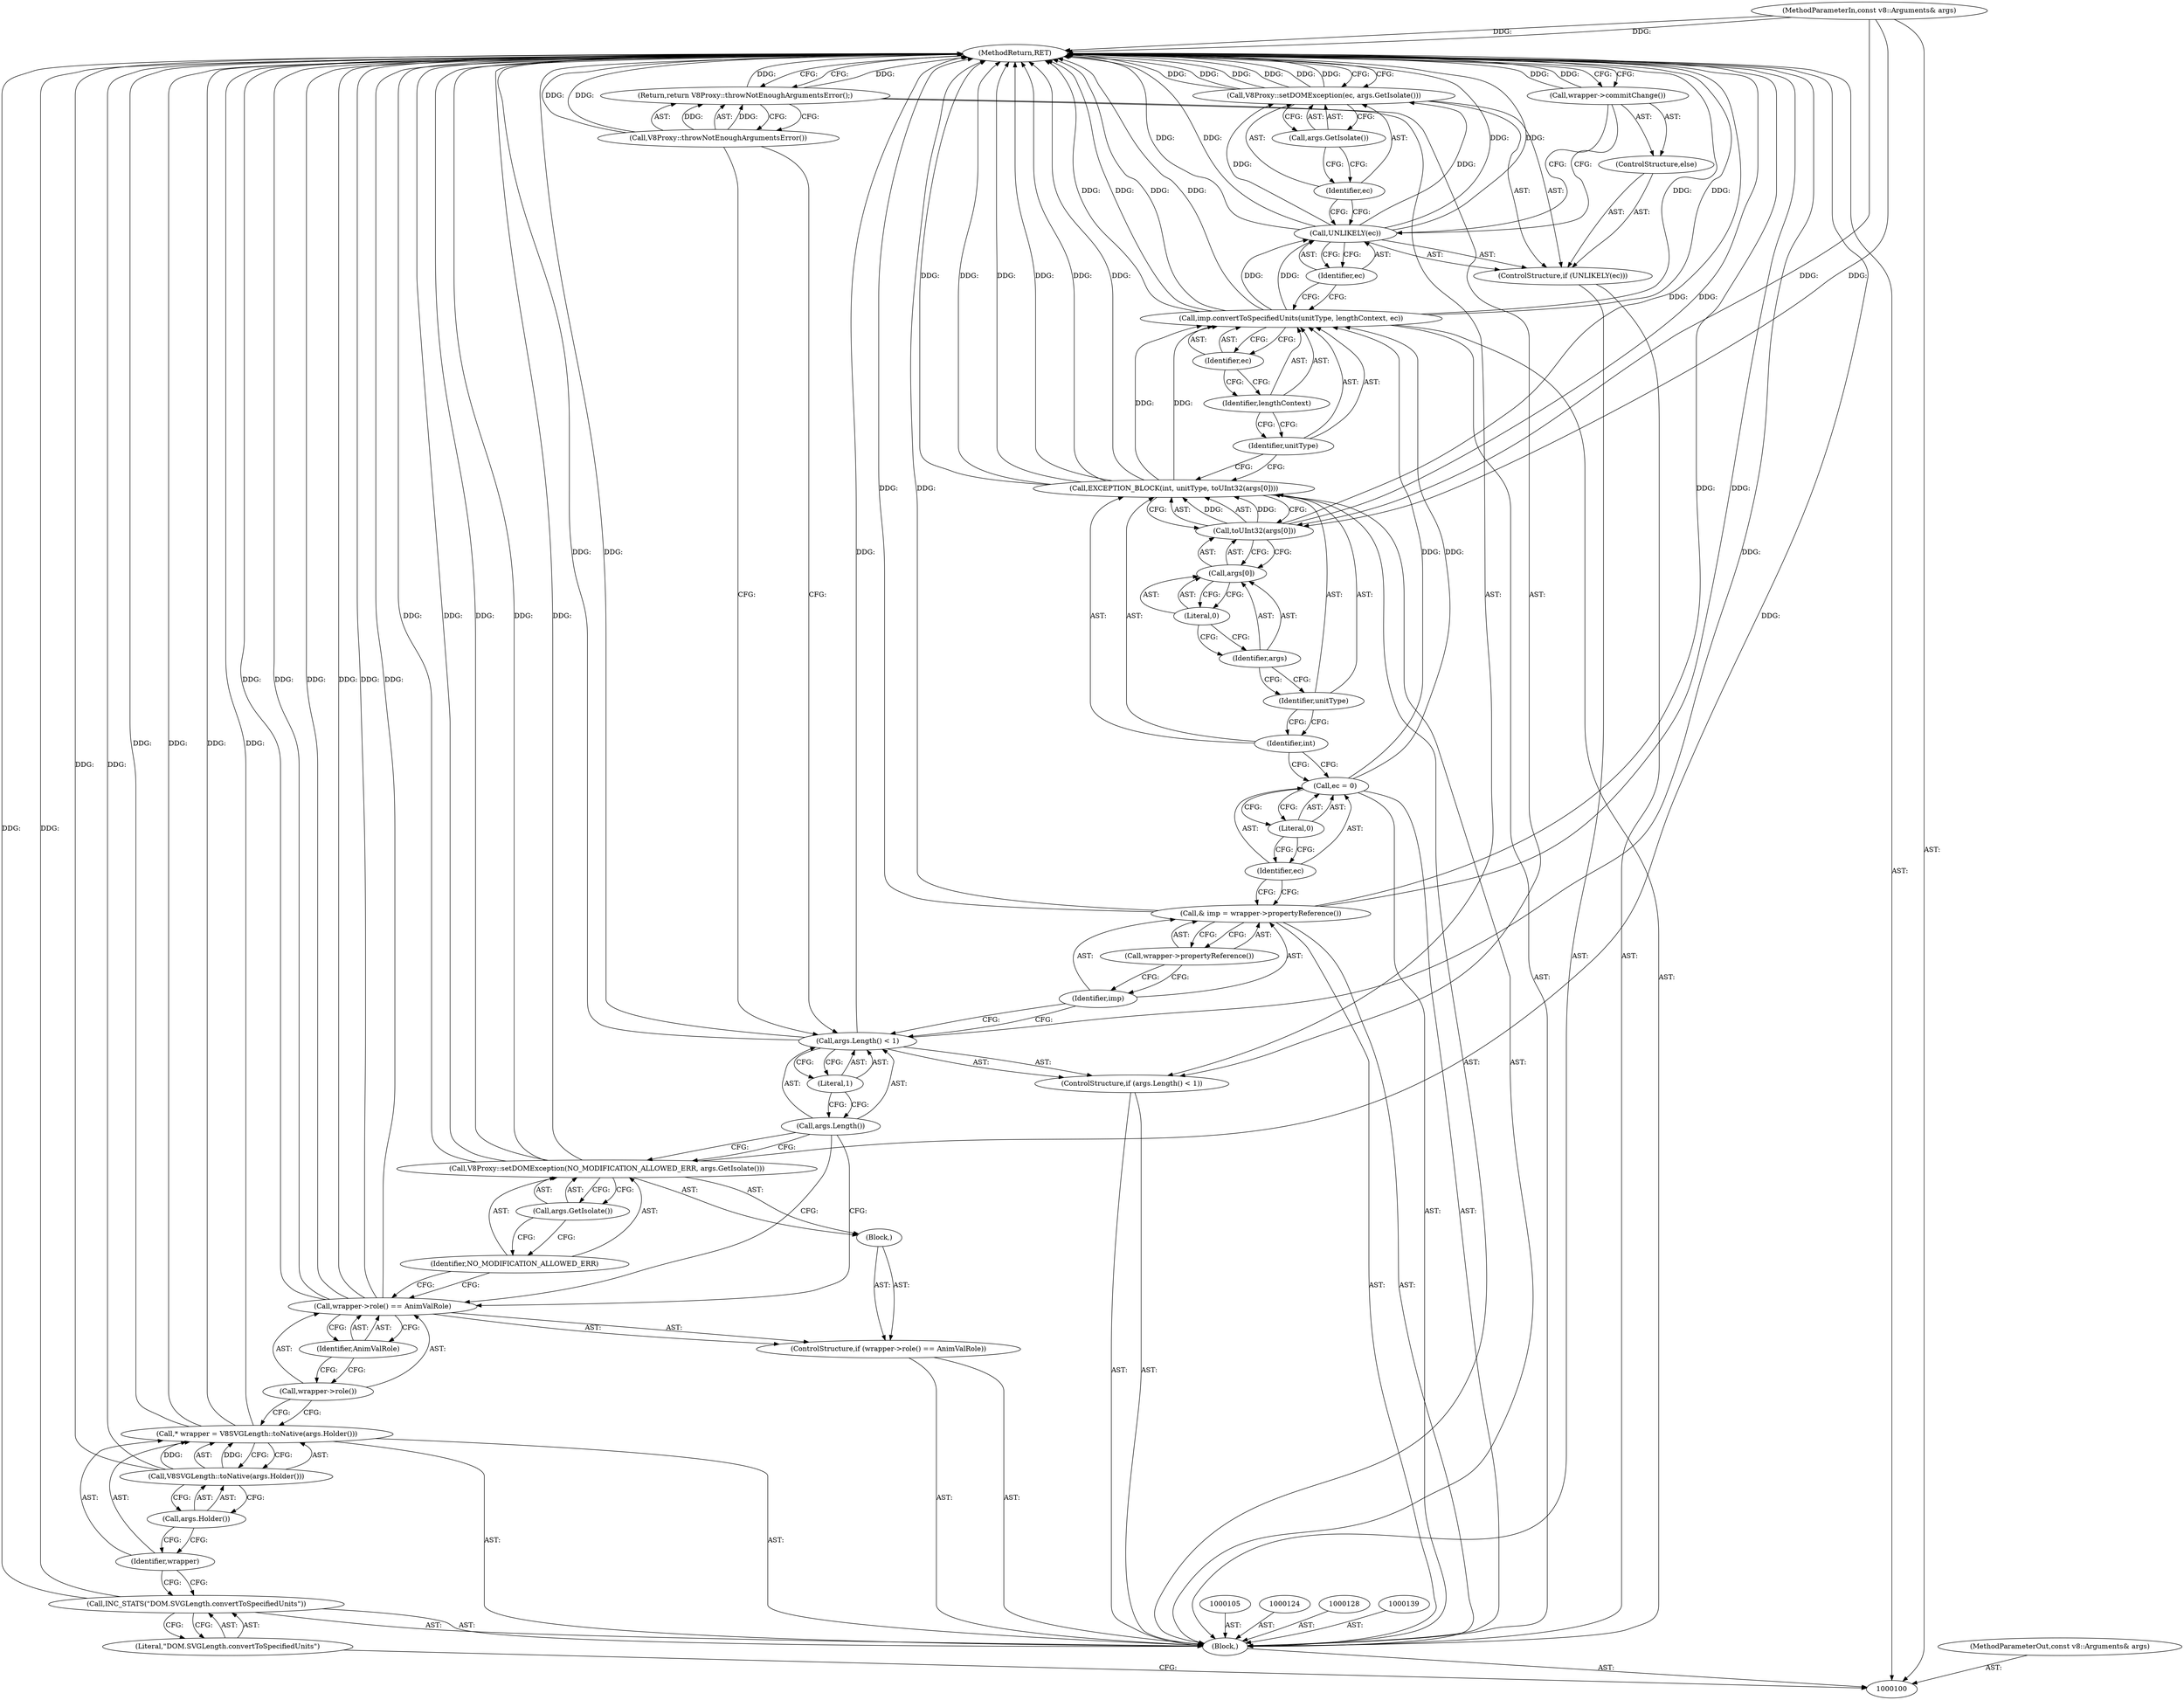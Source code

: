 digraph "1_Chrome_e9372a1bfd3588a80fcf49aa07321f0971dd6091_53" {
"1000152" [label="(MethodReturn,RET)"];
"1000101" [label="(MethodParameterIn,const v8::Arguments& args)"];
"1000237" [label="(MethodParameterOut,const v8::Arguments& args)"];
"1000121" [label="(Literal,1)"];
"1000118" [label="(ControlStructure,if (args.Length() < 1))"];
"1000119" [label="(Call,args.Length() < 1)"];
"1000120" [label="(Call,args.Length())"];
"1000123" [label="(Call,V8Proxy::throwNotEnoughArgumentsError())"];
"1000122" [label="(Return,return V8Proxy::throwNotEnoughArgumentsError();)"];
"1000125" [label="(Call,& imp = wrapper->propertyReference())"];
"1000126" [label="(Identifier,imp)"];
"1000127" [label="(Call,wrapper->propertyReference())"];
"1000129" [label="(Call,ec = 0)"];
"1000130" [label="(Identifier,ec)"];
"1000131" [label="(Literal,0)"];
"1000133" [label="(Identifier,int)"];
"1000134" [label="(Identifier,unitType)"];
"1000135" [label="(Call,toUInt32(args[0]))"];
"1000132" [label="(Call,EXCEPTION_BLOCK(int, unitType, toUInt32(args[0])))"];
"1000136" [label="(Call,args[0])"];
"1000137" [label="(Identifier,args)"];
"1000138" [label="(Literal,0)"];
"1000141" [label="(Identifier,unitType)"];
"1000140" [label="(Call,imp.convertToSpecifiedUnits(unitType, lengthContext, ec))"];
"1000142" [label="(Identifier,lengthContext)"];
"1000143" [label="(Identifier,ec)"];
"1000146" [label="(Identifier,ec)"];
"1000144" [label="(ControlStructure,if (UNLIKELY(ec)))"];
"1000145" [label="(Call,UNLIKELY(ec))"];
"1000148" [label="(Identifier,ec)"];
"1000149" [label="(Call,args.GetIsolate())"];
"1000147" [label="(Call,V8Proxy::setDOMException(ec, args.GetIsolate()))"];
"1000102" [label="(Block,)"];
"1000150" [label="(ControlStructure,else)"];
"1000151" [label="(Call,wrapper->commitChange())"];
"1000104" [label="(Literal,\"DOM.SVGLength.convertToSpecifiedUnits\")"];
"1000103" [label="(Call,INC_STATS(\"DOM.SVGLength.convertToSpecifiedUnits\"))"];
"1000106" [label="(Call,* wrapper = V8SVGLength::toNative(args.Holder()))"];
"1000107" [label="(Identifier,wrapper)"];
"1000108" [label="(Call,V8SVGLength::toNative(args.Holder()))"];
"1000109" [label="(Call,args.Holder())"];
"1000113" [label="(Identifier,AnimValRole)"];
"1000110" [label="(ControlStructure,if (wrapper->role() == AnimValRole))"];
"1000114" [label="(Block,)"];
"1000111" [label="(Call,wrapper->role() == AnimValRole)"];
"1000112" [label="(Call,wrapper->role())"];
"1000116" [label="(Identifier,NO_MODIFICATION_ALLOWED_ERR)"];
"1000117" [label="(Call,args.GetIsolate())"];
"1000115" [label="(Call,V8Proxy::setDOMException(NO_MODIFICATION_ALLOWED_ERR, args.GetIsolate()))"];
"1000152" -> "1000100"  [label="AST: "];
"1000152" -> "1000122"  [label="CFG: "];
"1000152" -> "1000147"  [label="CFG: "];
"1000152" -> "1000151"  [label="CFG: "];
"1000122" -> "1000152"  [label="DDG: "];
"1000115" -> "1000152"  [label="DDG: "];
"1000115" -> "1000152"  [label="DDG: "];
"1000115" -> "1000152"  [label="DDG: "];
"1000125" -> "1000152"  [label="DDG: "];
"1000125" -> "1000152"  [label="DDG: "];
"1000140" -> "1000152"  [label="DDG: "];
"1000140" -> "1000152"  [label="DDG: "];
"1000140" -> "1000152"  [label="DDG: "];
"1000106" -> "1000152"  [label="DDG: "];
"1000106" -> "1000152"  [label="DDG: "];
"1000119" -> "1000152"  [label="DDG: "];
"1000119" -> "1000152"  [label="DDG: "];
"1000145" -> "1000152"  [label="DDG: "];
"1000145" -> "1000152"  [label="DDG: "];
"1000151" -> "1000152"  [label="DDG: "];
"1000123" -> "1000152"  [label="DDG: "];
"1000132" -> "1000152"  [label="DDG: "];
"1000132" -> "1000152"  [label="DDG: "];
"1000132" -> "1000152"  [label="DDG: "];
"1000103" -> "1000152"  [label="DDG: "];
"1000147" -> "1000152"  [label="DDG: "];
"1000147" -> "1000152"  [label="DDG: "];
"1000147" -> "1000152"  [label="DDG: "];
"1000111" -> "1000152"  [label="DDG: "];
"1000111" -> "1000152"  [label="DDG: "];
"1000111" -> "1000152"  [label="DDG: "];
"1000101" -> "1000152"  [label="DDG: "];
"1000135" -> "1000152"  [label="DDG: "];
"1000108" -> "1000152"  [label="DDG: "];
"1000101" -> "1000100"  [label="AST: "];
"1000101" -> "1000152"  [label="DDG: "];
"1000101" -> "1000135"  [label="DDG: "];
"1000237" -> "1000100"  [label="AST: "];
"1000121" -> "1000119"  [label="AST: "];
"1000121" -> "1000120"  [label="CFG: "];
"1000119" -> "1000121"  [label="CFG: "];
"1000118" -> "1000102"  [label="AST: "];
"1000119" -> "1000118"  [label="AST: "];
"1000122" -> "1000118"  [label="AST: "];
"1000119" -> "1000118"  [label="AST: "];
"1000119" -> "1000121"  [label="CFG: "];
"1000120" -> "1000119"  [label="AST: "];
"1000121" -> "1000119"  [label="AST: "];
"1000123" -> "1000119"  [label="CFG: "];
"1000126" -> "1000119"  [label="CFG: "];
"1000119" -> "1000152"  [label="DDG: "];
"1000119" -> "1000152"  [label="DDG: "];
"1000120" -> "1000119"  [label="AST: "];
"1000120" -> "1000115"  [label="CFG: "];
"1000120" -> "1000111"  [label="CFG: "];
"1000121" -> "1000120"  [label="CFG: "];
"1000123" -> "1000122"  [label="AST: "];
"1000123" -> "1000119"  [label="CFG: "];
"1000122" -> "1000123"  [label="CFG: "];
"1000123" -> "1000152"  [label="DDG: "];
"1000123" -> "1000122"  [label="DDG: "];
"1000122" -> "1000118"  [label="AST: "];
"1000122" -> "1000123"  [label="CFG: "];
"1000123" -> "1000122"  [label="AST: "];
"1000152" -> "1000122"  [label="CFG: "];
"1000122" -> "1000152"  [label="DDG: "];
"1000123" -> "1000122"  [label="DDG: "];
"1000125" -> "1000102"  [label="AST: "];
"1000125" -> "1000127"  [label="CFG: "];
"1000126" -> "1000125"  [label="AST: "];
"1000127" -> "1000125"  [label="AST: "];
"1000130" -> "1000125"  [label="CFG: "];
"1000125" -> "1000152"  [label="DDG: "];
"1000125" -> "1000152"  [label="DDG: "];
"1000126" -> "1000125"  [label="AST: "];
"1000126" -> "1000119"  [label="CFG: "];
"1000127" -> "1000126"  [label="CFG: "];
"1000127" -> "1000125"  [label="AST: "];
"1000127" -> "1000126"  [label="CFG: "];
"1000125" -> "1000127"  [label="CFG: "];
"1000129" -> "1000102"  [label="AST: "];
"1000129" -> "1000131"  [label="CFG: "];
"1000130" -> "1000129"  [label="AST: "];
"1000131" -> "1000129"  [label="AST: "];
"1000133" -> "1000129"  [label="CFG: "];
"1000129" -> "1000140"  [label="DDG: "];
"1000130" -> "1000129"  [label="AST: "];
"1000130" -> "1000125"  [label="CFG: "];
"1000131" -> "1000130"  [label="CFG: "];
"1000131" -> "1000129"  [label="AST: "];
"1000131" -> "1000130"  [label="CFG: "];
"1000129" -> "1000131"  [label="CFG: "];
"1000133" -> "1000132"  [label="AST: "];
"1000133" -> "1000129"  [label="CFG: "];
"1000134" -> "1000133"  [label="CFG: "];
"1000134" -> "1000132"  [label="AST: "];
"1000134" -> "1000133"  [label="CFG: "];
"1000137" -> "1000134"  [label="CFG: "];
"1000135" -> "1000132"  [label="AST: "];
"1000135" -> "1000136"  [label="CFG: "];
"1000136" -> "1000135"  [label="AST: "];
"1000132" -> "1000135"  [label="CFG: "];
"1000135" -> "1000152"  [label="DDG: "];
"1000135" -> "1000132"  [label="DDG: "];
"1000101" -> "1000135"  [label="DDG: "];
"1000132" -> "1000102"  [label="AST: "];
"1000132" -> "1000135"  [label="CFG: "];
"1000133" -> "1000132"  [label="AST: "];
"1000134" -> "1000132"  [label="AST: "];
"1000135" -> "1000132"  [label="AST: "];
"1000141" -> "1000132"  [label="CFG: "];
"1000132" -> "1000152"  [label="DDG: "];
"1000132" -> "1000152"  [label="DDG: "];
"1000132" -> "1000152"  [label="DDG: "];
"1000135" -> "1000132"  [label="DDG: "];
"1000132" -> "1000140"  [label="DDG: "];
"1000136" -> "1000135"  [label="AST: "];
"1000136" -> "1000138"  [label="CFG: "];
"1000137" -> "1000136"  [label="AST: "];
"1000138" -> "1000136"  [label="AST: "];
"1000135" -> "1000136"  [label="CFG: "];
"1000137" -> "1000136"  [label="AST: "];
"1000137" -> "1000134"  [label="CFG: "];
"1000138" -> "1000137"  [label="CFG: "];
"1000138" -> "1000136"  [label="AST: "];
"1000138" -> "1000137"  [label="CFG: "];
"1000136" -> "1000138"  [label="CFG: "];
"1000141" -> "1000140"  [label="AST: "];
"1000141" -> "1000132"  [label="CFG: "];
"1000142" -> "1000141"  [label="CFG: "];
"1000140" -> "1000102"  [label="AST: "];
"1000140" -> "1000143"  [label="CFG: "];
"1000141" -> "1000140"  [label="AST: "];
"1000142" -> "1000140"  [label="AST: "];
"1000143" -> "1000140"  [label="AST: "];
"1000146" -> "1000140"  [label="CFG: "];
"1000140" -> "1000152"  [label="DDG: "];
"1000140" -> "1000152"  [label="DDG: "];
"1000140" -> "1000152"  [label="DDG: "];
"1000132" -> "1000140"  [label="DDG: "];
"1000129" -> "1000140"  [label="DDG: "];
"1000140" -> "1000145"  [label="DDG: "];
"1000142" -> "1000140"  [label="AST: "];
"1000142" -> "1000141"  [label="CFG: "];
"1000143" -> "1000142"  [label="CFG: "];
"1000143" -> "1000140"  [label="AST: "];
"1000143" -> "1000142"  [label="CFG: "];
"1000140" -> "1000143"  [label="CFG: "];
"1000146" -> "1000145"  [label="AST: "];
"1000146" -> "1000140"  [label="CFG: "];
"1000145" -> "1000146"  [label="CFG: "];
"1000144" -> "1000102"  [label="AST: "];
"1000145" -> "1000144"  [label="AST: "];
"1000147" -> "1000144"  [label="AST: "];
"1000150" -> "1000144"  [label="AST: "];
"1000145" -> "1000144"  [label="AST: "];
"1000145" -> "1000146"  [label="CFG: "];
"1000146" -> "1000145"  [label="AST: "];
"1000148" -> "1000145"  [label="CFG: "];
"1000151" -> "1000145"  [label="CFG: "];
"1000145" -> "1000152"  [label="DDG: "];
"1000145" -> "1000152"  [label="DDG: "];
"1000140" -> "1000145"  [label="DDG: "];
"1000145" -> "1000147"  [label="DDG: "];
"1000148" -> "1000147"  [label="AST: "];
"1000148" -> "1000145"  [label="CFG: "];
"1000149" -> "1000148"  [label="CFG: "];
"1000149" -> "1000147"  [label="AST: "];
"1000149" -> "1000148"  [label="CFG: "];
"1000147" -> "1000149"  [label="CFG: "];
"1000147" -> "1000144"  [label="AST: "];
"1000147" -> "1000149"  [label="CFG: "];
"1000148" -> "1000147"  [label="AST: "];
"1000149" -> "1000147"  [label="AST: "];
"1000152" -> "1000147"  [label="CFG: "];
"1000147" -> "1000152"  [label="DDG: "];
"1000147" -> "1000152"  [label="DDG: "];
"1000147" -> "1000152"  [label="DDG: "];
"1000145" -> "1000147"  [label="DDG: "];
"1000102" -> "1000100"  [label="AST: "];
"1000103" -> "1000102"  [label="AST: "];
"1000105" -> "1000102"  [label="AST: "];
"1000106" -> "1000102"  [label="AST: "];
"1000110" -> "1000102"  [label="AST: "];
"1000118" -> "1000102"  [label="AST: "];
"1000124" -> "1000102"  [label="AST: "];
"1000125" -> "1000102"  [label="AST: "];
"1000128" -> "1000102"  [label="AST: "];
"1000129" -> "1000102"  [label="AST: "];
"1000132" -> "1000102"  [label="AST: "];
"1000139" -> "1000102"  [label="AST: "];
"1000140" -> "1000102"  [label="AST: "];
"1000144" -> "1000102"  [label="AST: "];
"1000150" -> "1000144"  [label="AST: "];
"1000151" -> "1000150"  [label="AST: "];
"1000151" -> "1000150"  [label="AST: "];
"1000151" -> "1000145"  [label="CFG: "];
"1000152" -> "1000151"  [label="CFG: "];
"1000151" -> "1000152"  [label="DDG: "];
"1000104" -> "1000103"  [label="AST: "];
"1000104" -> "1000100"  [label="CFG: "];
"1000103" -> "1000104"  [label="CFG: "];
"1000103" -> "1000102"  [label="AST: "];
"1000103" -> "1000104"  [label="CFG: "];
"1000104" -> "1000103"  [label="AST: "];
"1000107" -> "1000103"  [label="CFG: "];
"1000103" -> "1000152"  [label="DDG: "];
"1000106" -> "1000102"  [label="AST: "];
"1000106" -> "1000108"  [label="CFG: "];
"1000107" -> "1000106"  [label="AST: "];
"1000108" -> "1000106"  [label="AST: "];
"1000112" -> "1000106"  [label="CFG: "];
"1000106" -> "1000152"  [label="DDG: "];
"1000106" -> "1000152"  [label="DDG: "];
"1000108" -> "1000106"  [label="DDG: "];
"1000107" -> "1000106"  [label="AST: "];
"1000107" -> "1000103"  [label="CFG: "];
"1000109" -> "1000107"  [label="CFG: "];
"1000108" -> "1000106"  [label="AST: "];
"1000108" -> "1000109"  [label="CFG: "];
"1000109" -> "1000108"  [label="AST: "];
"1000106" -> "1000108"  [label="CFG: "];
"1000108" -> "1000152"  [label="DDG: "];
"1000108" -> "1000106"  [label="DDG: "];
"1000109" -> "1000108"  [label="AST: "];
"1000109" -> "1000107"  [label="CFG: "];
"1000108" -> "1000109"  [label="CFG: "];
"1000113" -> "1000111"  [label="AST: "];
"1000113" -> "1000112"  [label="CFG: "];
"1000111" -> "1000113"  [label="CFG: "];
"1000110" -> "1000102"  [label="AST: "];
"1000111" -> "1000110"  [label="AST: "];
"1000114" -> "1000110"  [label="AST: "];
"1000114" -> "1000110"  [label="AST: "];
"1000115" -> "1000114"  [label="AST: "];
"1000111" -> "1000110"  [label="AST: "];
"1000111" -> "1000113"  [label="CFG: "];
"1000112" -> "1000111"  [label="AST: "];
"1000113" -> "1000111"  [label="AST: "];
"1000116" -> "1000111"  [label="CFG: "];
"1000120" -> "1000111"  [label="CFG: "];
"1000111" -> "1000152"  [label="DDG: "];
"1000111" -> "1000152"  [label="DDG: "];
"1000111" -> "1000152"  [label="DDG: "];
"1000112" -> "1000111"  [label="AST: "];
"1000112" -> "1000106"  [label="CFG: "];
"1000113" -> "1000112"  [label="CFG: "];
"1000116" -> "1000115"  [label="AST: "];
"1000116" -> "1000111"  [label="CFG: "];
"1000117" -> "1000116"  [label="CFG: "];
"1000117" -> "1000115"  [label="AST: "];
"1000117" -> "1000116"  [label="CFG: "];
"1000115" -> "1000117"  [label="CFG: "];
"1000115" -> "1000114"  [label="AST: "];
"1000115" -> "1000117"  [label="CFG: "];
"1000116" -> "1000115"  [label="AST: "];
"1000117" -> "1000115"  [label="AST: "];
"1000120" -> "1000115"  [label="CFG: "];
"1000115" -> "1000152"  [label="DDG: "];
"1000115" -> "1000152"  [label="DDG: "];
"1000115" -> "1000152"  [label="DDG: "];
}
